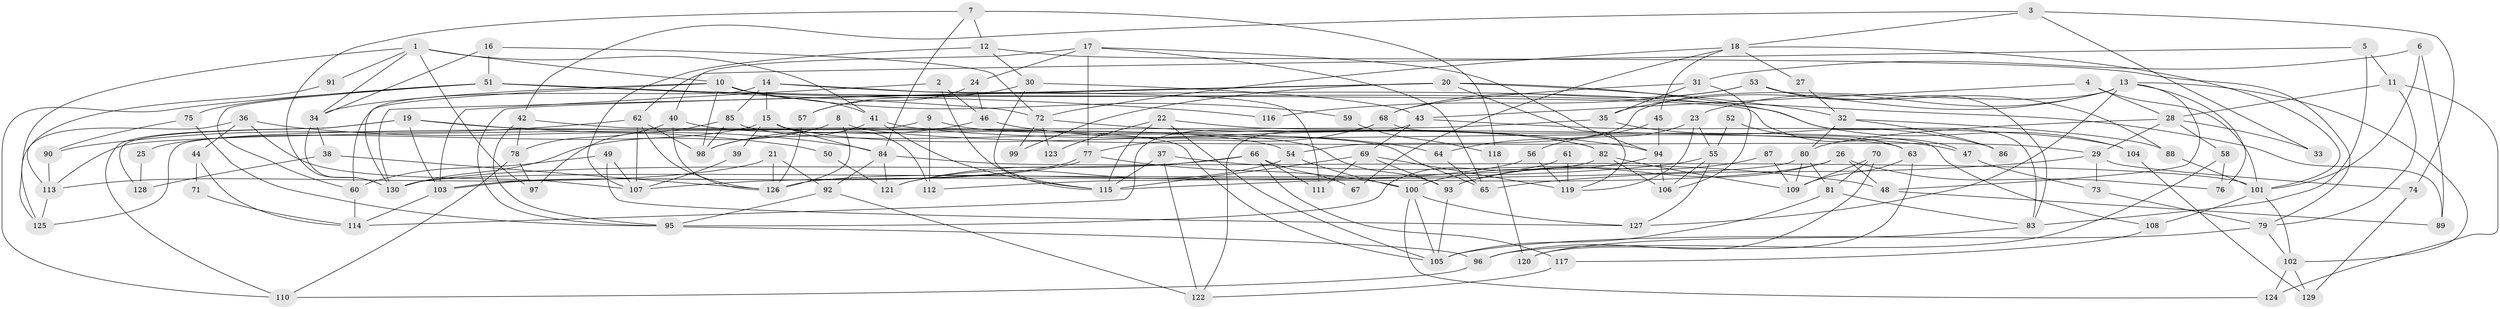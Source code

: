 // coarse degree distribution, {4: 0.2857142857142857, 2: 0.14285714285714285, 5: 0.16483516483516483, 3: 0.2087912087912088, 6: 0.06593406593406594, 9: 0.02197802197802198, 7: 0.04395604395604396, 8: 0.04395604395604396, 11: 0.01098901098901099, 13: 0.01098901098901099}
// Generated by graph-tools (version 1.1) at 2025/55/03/04/25 21:55:27]
// undirected, 130 vertices, 260 edges
graph export_dot {
graph [start="1"]
  node [color=gray90,style=filled];
  1;
  2;
  3;
  4;
  5;
  6;
  7;
  8;
  9;
  10;
  11;
  12;
  13;
  14;
  15;
  16;
  17;
  18;
  19;
  20;
  21;
  22;
  23;
  24;
  25;
  26;
  27;
  28;
  29;
  30;
  31;
  32;
  33;
  34;
  35;
  36;
  37;
  38;
  39;
  40;
  41;
  42;
  43;
  44;
  45;
  46;
  47;
  48;
  49;
  50;
  51;
  52;
  53;
  54;
  55;
  56;
  57;
  58;
  59;
  60;
  61;
  62;
  63;
  64;
  65;
  66;
  67;
  68;
  69;
  70;
  71;
  72;
  73;
  74;
  75;
  76;
  77;
  78;
  79;
  80;
  81;
  82;
  83;
  84;
  85;
  86;
  87;
  88;
  89;
  90;
  91;
  92;
  93;
  94;
  95;
  96;
  97;
  98;
  99;
  100;
  101;
  102;
  103;
  104;
  105;
  106;
  107;
  108;
  109;
  110;
  111;
  112;
  113;
  114;
  115;
  116;
  117;
  118;
  119;
  120;
  121;
  122;
  123;
  124;
  125;
  126;
  127;
  128;
  129;
  130;
  1 -- 41;
  1 -- 34;
  1 -- 10;
  1 -- 91;
  1 -- 97;
  1 -- 125;
  2 -- 115;
  2 -- 46;
  2 -- 103;
  3 -- 74;
  3 -- 42;
  3 -- 18;
  3 -- 33;
  4 -- 43;
  4 -- 101;
  4 -- 28;
  5 -- 11;
  5 -- 83;
  5 -- 62;
  6 -- 101;
  6 -- 31;
  6 -- 89;
  7 -- 130;
  7 -- 12;
  7 -- 84;
  7 -- 118;
  8 -- 130;
  8 -- 126;
  8 -- 29;
  9 -- 112;
  9 -- 82;
  9 -- 125;
  10 -- 41;
  10 -- 34;
  10 -- 47;
  10 -- 59;
  10 -- 98;
  10 -- 130;
  11 -- 28;
  11 -- 79;
  11 -- 124;
  12 -- 30;
  12 -- 79;
  12 -- 107;
  13 -- 54;
  13 -- 35;
  13 -- 23;
  13 -- 48;
  13 -- 76;
  13 -- 102;
  13 -- 127;
  14 -- 60;
  14 -- 85;
  14 -- 15;
  14 -- 104;
  14 -- 111;
  15 -- 82;
  15 -- 25;
  15 -- 39;
  15 -- 84;
  15 -- 112;
  16 -- 51;
  16 -- 72;
  16 -- 34;
  17 -- 65;
  17 -- 77;
  17 -- 24;
  17 -- 40;
  17 -- 94;
  18 -- 101;
  18 -- 27;
  18 -- 45;
  18 -- 67;
  18 -- 72;
  19 -- 84;
  19 -- 103;
  19 -- 65;
  19 -- 110;
  19 -- 128;
  20 -- 119;
  20 -- 130;
  20 -- 32;
  20 -- 83;
  20 -- 95;
  20 -- 99;
  21 -- 113;
  21 -- 92;
  21 -- 126;
  22 -- 115;
  22 -- 105;
  22 -- 63;
  22 -- 123;
  23 -- 55;
  23 -- 56;
  23 -- 119;
  24 -- 46;
  24 -- 57;
  25 -- 128;
  26 -- 115;
  26 -- 76;
  26 -- 48;
  26 -- 93;
  27 -- 32;
  28 -- 80;
  28 -- 29;
  28 -- 33;
  28 -- 58;
  29 -- 65;
  29 -- 73;
  29 -- 74;
  30 -- 57;
  30 -- 115;
  30 -- 43;
  31 -- 68;
  31 -- 106;
  31 -- 35;
  32 -- 88;
  32 -- 80;
  32 -- 86;
  34 -- 38;
  34 -- 130;
  35 -- 113;
  35 -- 86;
  36 -- 125;
  36 -- 107;
  36 -- 44;
  36 -- 50;
  37 -- 122;
  37 -- 48;
  37 -- 115;
  38 -- 126;
  38 -- 128;
  39 -- 107;
  40 -- 78;
  40 -- 54;
  40 -- 126;
  41 -- 115;
  41 -- 98;
  41 -- 47;
  42 -- 105;
  42 -- 78;
  42 -- 95;
  43 -- 69;
  43 -- 104;
  43 -- 122;
  44 -- 114;
  44 -- 71;
  45 -- 94;
  45 -- 64;
  46 -- 98;
  46 -- 64;
  47 -- 73;
  48 -- 89;
  49 -- 107;
  49 -- 127;
  49 -- 60;
  50 -- 121;
  51 -- 72;
  51 -- 89;
  51 -- 60;
  51 -- 75;
  51 -- 110;
  51 -- 116;
  52 -- 63;
  52 -- 55;
  53 -- 68;
  53 -- 83;
  53 -- 88;
  53 -- 116;
  54 -- 100;
  54 -- 121;
  55 -- 127;
  55 -- 107;
  55 -- 106;
  56 -- 126;
  56 -- 119;
  57 -- 126;
  58 -- 96;
  58 -- 76;
  59 -- 118;
  60 -- 114;
  61 -- 119;
  61 -- 95;
  62 -- 126;
  62 -- 90;
  62 -- 98;
  62 -- 107;
  63 -- 109;
  63 -- 120;
  64 -- 65;
  66 -- 130;
  66 -- 121;
  66 -- 67;
  66 -- 111;
  66 -- 117;
  68 -- 77;
  68 -- 114;
  68 -- 108;
  69 -- 119;
  69 -- 111;
  69 -- 93;
  69 -- 115;
  70 -- 81;
  70 -- 96;
  70 -- 109;
  71 -- 114;
  72 -- 94;
  72 -- 99;
  72 -- 123;
  73 -- 79;
  74 -- 129;
  75 -- 95;
  75 -- 90;
  77 -- 103;
  77 -- 103;
  77 -- 100;
  78 -- 110;
  78 -- 97;
  79 -- 102;
  79 -- 105;
  80 -- 109;
  80 -- 81;
  80 -- 112;
  81 -- 105;
  81 -- 83;
  82 -- 106;
  82 -- 130;
  82 -- 109;
  83 -- 120;
  84 -- 92;
  84 -- 101;
  84 -- 121;
  85 -- 98;
  85 -- 93;
  85 -- 97;
  87 -- 93;
  87 -- 109;
  88 -- 101;
  90 -- 113;
  91 -- 113;
  92 -- 95;
  92 -- 122;
  93 -- 105;
  94 -- 100;
  94 -- 106;
  95 -- 96;
  96 -- 110;
  100 -- 105;
  100 -- 124;
  100 -- 127;
  101 -- 108;
  101 -- 102;
  102 -- 124;
  102 -- 129;
  103 -- 114;
  104 -- 129;
  108 -- 117;
  113 -- 125;
  117 -- 122;
  118 -- 120;
}
